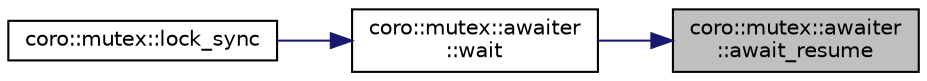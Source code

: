digraph "coro::mutex::awaiter::await_resume"
{
 // LATEX_PDF_SIZE
  edge [fontname="Helvetica",fontsize="10",labelfontname="Helvetica",labelfontsize="10"];
  node [fontname="Helvetica",fontsize="10",shape=record];
  rankdir="RL";
  Node1 [label="coro::mutex::awaiter\l::await_resume",height=0.2,width=0.4,color="black", fillcolor="grey75", style="filled", fontcolor="black",tooltip="coroutine - retrieve ownership"];
  Node1 -> Node2 [dir="back",color="midnightblue",fontsize="10",style="solid",fontname="Helvetica"];
  Node2 [label="coro::mutex::awaiter\l::wait",height=0.2,width=0.4,color="black", fillcolor="white", style="filled",URL="$classcoro_1_1mutex_1_1awaiter_ac36f60109b6a68c09cad6f89f98e5f41.html#ac36f60109b6a68c09cad6f89f98e5f41",tooltip="perform synchronou wait on lock"];
  Node2 -> Node3 [dir="back",color="midnightblue",fontsize="10",style="solid",fontname="Helvetica"];
  Node3 [label="coro::mutex::lock_sync",height=0.2,width=0.4,color="black", fillcolor="white", style="filled",URL="$classcoro_1_1mutex_a0067038a6413cc3c34bfca3a8ef63314.html#a0067038a6413cc3c34bfca3a8ef63314",tooltip="lock synchronously"];
}
